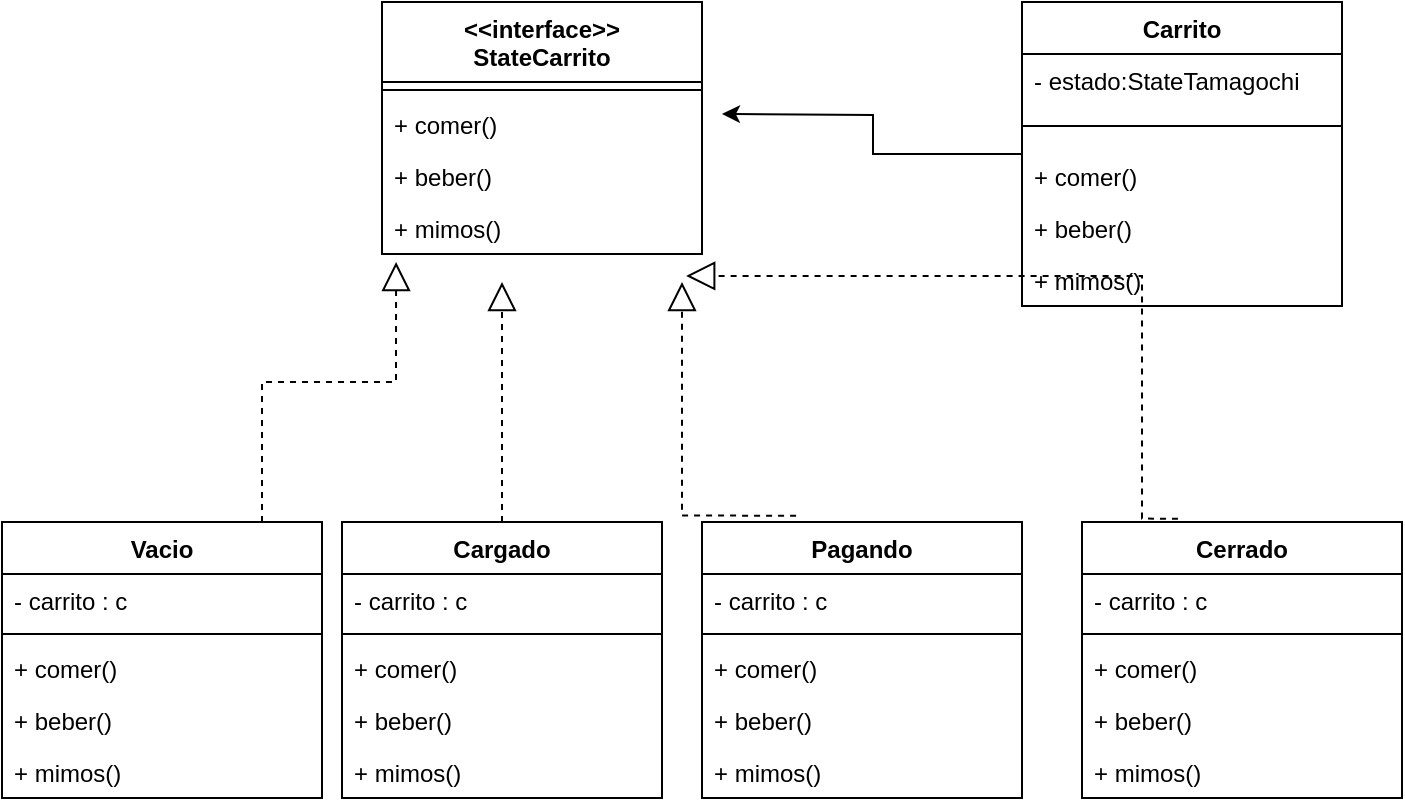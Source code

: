 <mxfile version="15.4.0" type="device"><diagram id="ljictKh2UbN1OqXgFyHc" name="Página-1"><mxGraphModel dx="637" dy="510" grid="1" gridSize="10" guides="1" tooltips="1" connect="1" arrows="1" fold="1" page="1" pageScale="1" pageWidth="827" pageHeight="1169" math="0" shadow="0"><root><mxCell id="0"/><mxCell id="1" parent="0"/><mxCell id="xJSvXbe6YUr9Q3zOm08N-1" value="Vacio" style="swimlane;fontStyle=1;align=center;verticalAlign=top;childLayout=stackLayout;horizontal=1;startSize=26;horizontalStack=0;resizeParent=1;resizeParentMax=0;resizeLast=0;collapsible=1;marginBottom=0;" vertex="1" parent="1"><mxGeometry x="20" y="260" width="160" height="138" as="geometry"/></mxCell><mxCell id="xJSvXbe6YUr9Q3zOm08N-2" value="- carrito : c" style="text;strokeColor=none;fillColor=none;align=left;verticalAlign=top;spacingLeft=4;spacingRight=4;overflow=hidden;rotatable=0;points=[[0,0.5],[1,0.5]];portConstraint=eastwest;" vertex="1" parent="xJSvXbe6YUr9Q3zOm08N-1"><mxGeometry y="26" width="160" height="26" as="geometry"/></mxCell><mxCell id="xJSvXbe6YUr9Q3zOm08N-3" value="" style="line;strokeWidth=1;fillColor=none;align=left;verticalAlign=middle;spacingTop=-1;spacingLeft=3;spacingRight=3;rotatable=0;labelPosition=right;points=[];portConstraint=eastwest;" vertex="1" parent="xJSvXbe6YUr9Q3zOm08N-1"><mxGeometry y="52" width="160" height="8" as="geometry"/></mxCell><mxCell id="xJSvXbe6YUr9Q3zOm08N-29" value="+ comer()" style="text;strokeColor=none;fillColor=none;align=left;verticalAlign=top;spacingLeft=4;spacingRight=4;overflow=hidden;rotatable=0;points=[[0,0.5],[1,0.5]];portConstraint=eastwest;" vertex="1" parent="xJSvXbe6YUr9Q3zOm08N-1"><mxGeometry y="60" width="160" height="26" as="geometry"/></mxCell><mxCell id="xJSvXbe6YUr9Q3zOm08N-30" value="+ beber()" style="text;strokeColor=none;fillColor=none;align=left;verticalAlign=top;spacingLeft=4;spacingRight=4;overflow=hidden;rotatable=0;points=[[0,0.5],[1,0.5]];portConstraint=eastwest;" vertex="1" parent="xJSvXbe6YUr9Q3zOm08N-1"><mxGeometry y="86" width="160" height="26" as="geometry"/></mxCell><mxCell id="xJSvXbe6YUr9Q3zOm08N-31" value="+ mimos()" style="text;strokeColor=none;fillColor=none;align=left;verticalAlign=top;spacingLeft=4;spacingRight=4;overflow=hidden;rotatable=0;points=[[0,0.5],[1,0.5]];portConstraint=eastwest;" vertex="1" parent="xJSvXbe6YUr9Q3zOm08N-1"><mxGeometry y="112" width="160" height="26" as="geometry"/></mxCell><mxCell id="xJSvXbe6YUr9Q3zOm08N-5" value="&lt;&lt;interface&gt;&gt;&#10;StateCarrito" style="swimlane;fontStyle=1;align=center;verticalAlign=top;childLayout=stackLayout;horizontal=1;startSize=40;horizontalStack=0;resizeParent=1;resizeParentMax=0;resizeLast=0;collapsible=1;marginBottom=0;" vertex="1" parent="1"><mxGeometry x="210" width="160" height="126" as="geometry"/></mxCell><mxCell id="xJSvXbe6YUr9Q3zOm08N-7" value="" style="line;strokeWidth=1;fillColor=none;align=left;verticalAlign=middle;spacingTop=-1;spacingLeft=3;spacingRight=3;rotatable=0;labelPosition=right;points=[];portConstraint=eastwest;" vertex="1" parent="xJSvXbe6YUr9Q3zOm08N-5"><mxGeometry y="40" width="160" height="8" as="geometry"/></mxCell><mxCell id="xJSvXbe6YUr9Q3zOm08N-8" value="+ comer()" style="text;strokeColor=none;fillColor=none;align=left;verticalAlign=top;spacingLeft=4;spacingRight=4;overflow=hidden;rotatable=0;points=[[0,0.5],[1,0.5]];portConstraint=eastwest;" vertex="1" parent="xJSvXbe6YUr9Q3zOm08N-5"><mxGeometry y="48" width="160" height="26" as="geometry"/></mxCell><mxCell id="xJSvXbe6YUr9Q3zOm08N-9" value="+ beber()" style="text;strokeColor=none;fillColor=none;align=left;verticalAlign=top;spacingLeft=4;spacingRight=4;overflow=hidden;rotatable=0;points=[[0,0.5],[1,0.5]];portConstraint=eastwest;" vertex="1" parent="xJSvXbe6YUr9Q3zOm08N-5"><mxGeometry y="74" width="160" height="26" as="geometry"/></mxCell><mxCell id="xJSvXbe6YUr9Q3zOm08N-10" value="+ mimos()" style="text;strokeColor=none;fillColor=none;align=left;verticalAlign=top;spacingLeft=4;spacingRight=4;overflow=hidden;rotatable=0;points=[[0,0.5],[1,0.5]];portConstraint=eastwest;" vertex="1" parent="xJSvXbe6YUr9Q3zOm08N-5"><mxGeometry y="100" width="160" height="26" as="geometry"/></mxCell><mxCell id="xJSvXbe6YUr9Q3zOm08N-11" value="Cargado" style="swimlane;fontStyle=1;align=center;verticalAlign=top;childLayout=stackLayout;horizontal=1;startSize=26;horizontalStack=0;resizeParent=1;resizeParentMax=0;resizeLast=0;collapsible=1;marginBottom=0;" vertex="1" parent="1"><mxGeometry x="190" y="260" width="160" height="138" as="geometry"/></mxCell><mxCell id="xJSvXbe6YUr9Q3zOm08N-52" value="- carrito : c" style="text;strokeColor=none;fillColor=none;align=left;verticalAlign=top;spacingLeft=4;spacingRight=4;overflow=hidden;rotatable=0;points=[[0,0.5],[1,0.5]];portConstraint=eastwest;" vertex="1" parent="xJSvXbe6YUr9Q3zOm08N-11"><mxGeometry y="26" width="160" height="26" as="geometry"/></mxCell><mxCell id="xJSvXbe6YUr9Q3zOm08N-13" value="" style="line;strokeWidth=1;fillColor=none;align=left;verticalAlign=middle;spacingTop=-1;spacingLeft=3;spacingRight=3;rotatable=0;labelPosition=right;points=[];portConstraint=eastwest;" vertex="1" parent="xJSvXbe6YUr9Q3zOm08N-11"><mxGeometry y="52" width="160" height="8" as="geometry"/></mxCell><mxCell id="xJSvXbe6YUr9Q3zOm08N-32" value="+ comer()" style="text;strokeColor=none;fillColor=none;align=left;verticalAlign=top;spacingLeft=4;spacingRight=4;overflow=hidden;rotatable=0;points=[[0,0.5],[1,0.5]];portConstraint=eastwest;" vertex="1" parent="xJSvXbe6YUr9Q3zOm08N-11"><mxGeometry y="60" width="160" height="26" as="geometry"/></mxCell><mxCell id="xJSvXbe6YUr9Q3zOm08N-33" value="+ beber()" style="text;strokeColor=none;fillColor=none;align=left;verticalAlign=top;spacingLeft=4;spacingRight=4;overflow=hidden;rotatable=0;points=[[0,0.5],[1,0.5]];portConstraint=eastwest;" vertex="1" parent="xJSvXbe6YUr9Q3zOm08N-11"><mxGeometry y="86" width="160" height="26" as="geometry"/></mxCell><mxCell id="xJSvXbe6YUr9Q3zOm08N-34" value="+ mimos()" style="text;strokeColor=none;fillColor=none;align=left;verticalAlign=top;spacingLeft=4;spacingRight=4;overflow=hidden;rotatable=0;points=[[0,0.5],[1,0.5]];portConstraint=eastwest;" vertex="1" parent="xJSvXbe6YUr9Q3zOm08N-11"><mxGeometry y="112" width="160" height="26" as="geometry"/></mxCell><mxCell id="xJSvXbe6YUr9Q3zOm08N-15" value="Pagando" style="swimlane;fontStyle=1;align=center;verticalAlign=top;childLayout=stackLayout;horizontal=1;startSize=26;horizontalStack=0;resizeParent=1;resizeParentMax=0;resizeLast=0;collapsible=1;marginBottom=0;" vertex="1" parent="1"><mxGeometry x="370" y="260" width="160" height="138" as="geometry"/></mxCell><mxCell id="xJSvXbe6YUr9Q3zOm08N-53" value="- carrito : c" style="text;strokeColor=none;fillColor=none;align=left;verticalAlign=top;spacingLeft=4;spacingRight=4;overflow=hidden;rotatable=0;points=[[0,0.5],[1,0.5]];portConstraint=eastwest;" vertex="1" parent="xJSvXbe6YUr9Q3zOm08N-15"><mxGeometry y="26" width="160" height="26" as="geometry"/></mxCell><mxCell id="xJSvXbe6YUr9Q3zOm08N-17" value="" style="line;strokeWidth=1;fillColor=none;align=left;verticalAlign=middle;spacingTop=-1;spacingLeft=3;spacingRight=3;rotatable=0;labelPosition=right;points=[];portConstraint=eastwest;" vertex="1" parent="xJSvXbe6YUr9Q3zOm08N-15"><mxGeometry y="52" width="160" height="8" as="geometry"/></mxCell><mxCell id="xJSvXbe6YUr9Q3zOm08N-35" value="+ comer()" style="text;strokeColor=none;fillColor=none;align=left;verticalAlign=top;spacingLeft=4;spacingRight=4;overflow=hidden;rotatable=0;points=[[0,0.5],[1,0.5]];portConstraint=eastwest;" vertex="1" parent="xJSvXbe6YUr9Q3zOm08N-15"><mxGeometry y="60" width="160" height="26" as="geometry"/></mxCell><mxCell id="xJSvXbe6YUr9Q3zOm08N-36" value="+ beber()" style="text;strokeColor=none;fillColor=none;align=left;verticalAlign=top;spacingLeft=4;spacingRight=4;overflow=hidden;rotatable=0;points=[[0,0.5],[1,0.5]];portConstraint=eastwest;" vertex="1" parent="xJSvXbe6YUr9Q3zOm08N-15"><mxGeometry y="86" width="160" height="26" as="geometry"/></mxCell><mxCell id="xJSvXbe6YUr9Q3zOm08N-37" value="+ mimos()" style="text;strokeColor=none;fillColor=none;align=left;verticalAlign=top;spacingLeft=4;spacingRight=4;overflow=hidden;rotatable=0;points=[[0,0.5],[1,0.5]];portConstraint=eastwest;" vertex="1" parent="xJSvXbe6YUr9Q3zOm08N-15"><mxGeometry y="112" width="160" height="26" as="geometry"/></mxCell><mxCell id="xJSvXbe6YUr9Q3zOm08N-19" value="Cerrado" style="swimlane;fontStyle=1;align=center;verticalAlign=top;childLayout=stackLayout;horizontal=1;startSize=26;horizontalStack=0;resizeParent=1;resizeParentMax=0;resizeLast=0;collapsible=1;marginBottom=0;" vertex="1" parent="1"><mxGeometry x="560" y="260" width="160" height="138" as="geometry"/></mxCell><mxCell id="xJSvXbe6YUr9Q3zOm08N-54" value="- carrito : c" style="text;strokeColor=none;fillColor=none;align=left;verticalAlign=top;spacingLeft=4;spacingRight=4;overflow=hidden;rotatable=0;points=[[0,0.5],[1,0.5]];portConstraint=eastwest;" vertex="1" parent="xJSvXbe6YUr9Q3zOm08N-19"><mxGeometry y="26" width="160" height="26" as="geometry"/></mxCell><mxCell id="xJSvXbe6YUr9Q3zOm08N-21" value="" style="line;strokeWidth=1;fillColor=none;align=left;verticalAlign=middle;spacingTop=-1;spacingLeft=3;spacingRight=3;rotatable=0;labelPosition=right;points=[];portConstraint=eastwest;" vertex="1" parent="xJSvXbe6YUr9Q3zOm08N-19"><mxGeometry y="52" width="160" height="8" as="geometry"/></mxCell><mxCell id="xJSvXbe6YUr9Q3zOm08N-38" value="+ comer()" style="text;strokeColor=none;fillColor=none;align=left;verticalAlign=top;spacingLeft=4;spacingRight=4;overflow=hidden;rotatable=0;points=[[0,0.5],[1,0.5]];portConstraint=eastwest;" vertex="1" parent="xJSvXbe6YUr9Q3zOm08N-19"><mxGeometry y="60" width="160" height="26" as="geometry"/></mxCell><mxCell id="xJSvXbe6YUr9Q3zOm08N-39" value="+ beber()" style="text;strokeColor=none;fillColor=none;align=left;verticalAlign=top;spacingLeft=4;spacingRight=4;overflow=hidden;rotatable=0;points=[[0,0.5],[1,0.5]];portConstraint=eastwest;" vertex="1" parent="xJSvXbe6YUr9Q3zOm08N-19"><mxGeometry y="86" width="160" height="26" as="geometry"/></mxCell><mxCell id="xJSvXbe6YUr9Q3zOm08N-40" value="+ mimos()" style="text;strokeColor=none;fillColor=none;align=left;verticalAlign=top;spacingLeft=4;spacingRight=4;overflow=hidden;rotatable=0;points=[[0,0.5],[1,0.5]];portConstraint=eastwest;" vertex="1" parent="xJSvXbe6YUr9Q3zOm08N-19"><mxGeometry y="112" width="160" height="26" as="geometry"/></mxCell><mxCell id="xJSvXbe6YUr9Q3zOm08N-23" value="" style="endArrow=block;dashed=1;endFill=0;endSize=12;html=1;rounded=0;edgeStyle=orthogonalEdgeStyle;exitX=0.294;exitY=-0.023;exitDx=0;exitDy=0;exitPerimeter=0;" edge="1" parent="1" source="xJSvXbe6YUr9Q3zOm08N-15"><mxGeometry width="160" relative="1" as="geometry"><mxPoint x="-10" y="260" as="sourcePoint"/><mxPoint x="360" y="140" as="targetPoint"/><Array as="points"><mxPoint x="360" y="257"/></Array></mxGeometry></mxCell><mxCell id="xJSvXbe6YUr9Q3zOm08N-25" value="" style="endArrow=block;dashed=1;endFill=0;endSize=12;html=1;rounded=0;edgeStyle=orthogonalEdgeStyle;" edge="1" parent="1" source="xJSvXbe6YUr9Q3zOm08N-11"><mxGeometry width="160" relative="1" as="geometry"><mxPoint x="-10" y="260" as="sourcePoint"/><mxPoint x="270" y="140" as="targetPoint"/></mxGeometry></mxCell><mxCell id="xJSvXbe6YUr9Q3zOm08N-26" value="" style="endArrow=block;dashed=1;endFill=0;endSize=12;html=1;rounded=0;edgeStyle=orthogonalEdgeStyle;entryX=0.044;entryY=1.154;entryDx=0;entryDy=0;entryPerimeter=0;" edge="1" parent="1" source="xJSvXbe6YUr9Q3zOm08N-1" target="xJSvXbe6YUr9Q3zOm08N-10"><mxGeometry width="160" relative="1" as="geometry"><mxPoint x="-10" y="260" as="sourcePoint"/><mxPoint x="150" y="260" as="targetPoint"/><Array as="points"><mxPoint x="150" y="190"/><mxPoint x="217" y="190"/></Array></mxGeometry></mxCell><mxCell id="xJSvXbe6YUr9Q3zOm08N-28" value="" style="endArrow=block;dashed=1;endFill=0;endSize=12;html=1;rounded=0;edgeStyle=orthogonalEdgeStyle;exitX=0.3;exitY=-0.012;exitDx=0;exitDy=0;exitPerimeter=0;entryX=0.888;entryY=1.038;entryDx=0;entryDy=0;entryPerimeter=0;" edge="1" parent="1" source="xJSvXbe6YUr9Q3zOm08N-19"><mxGeometry width="160" relative="1" as="geometry"><mxPoint x="417.04" y="228.022" as="sourcePoint"/><mxPoint x="362.08" y="136.988" as="targetPoint"/><Array as="points"><mxPoint x="590" y="258"/><mxPoint x="590" y="137"/></Array></mxGeometry></mxCell><mxCell id="xJSvXbe6YUr9Q3zOm08N-47" style="edgeStyle=orthogonalEdgeStyle;rounded=0;orthogonalLoop=1;jettySize=auto;html=1;" edge="1" parent="1" source="xJSvXbe6YUr9Q3zOm08N-41"><mxGeometry relative="1" as="geometry"><mxPoint x="380" y="56" as="targetPoint"/></mxGeometry></mxCell><mxCell id="xJSvXbe6YUr9Q3zOm08N-41" value="Carrito" style="swimlane;fontStyle=1;align=center;verticalAlign=top;childLayout=stackLayout;horizontal=1;startSize=26;horizontalStack=0;resizeParent=1;resizeParentMax=0;resizeLast=0;collapsible=1;marginBottom=0;" vertex="1" parent="1"><mxGeometry x="530" width="160" height="152" as="geometry"/></mxCell><mxCell id="xJSvXbe6YUr9Q3zOm08N-51" value="- estado:StateTamagochi" style="text;strokeColor=none;fillColor=none;align=left;verticalAlign=top;spacingLeft=4;spacingRight=4;overflow=hidden;rotatable=0;points=[[0,0.5],[1,0.5]];portConstraint=eastwest;" vertex="1" parent="xJSvXbe6YUr9Q3zOm08N-41"><mxGeometry y="26" width="160" height="24" as="geometry"/></mxCell><mxCell id="xJSvXbe6YUr9Q3zOm08N-43" value="" style="line;strokeWidth=1;fillColor=none;align=left;verticalAlign=middle;spacingTop=-1;spacingLeft=3;spacingRight=3;rotatable=0;labelPosition=right;points=[];portConstraint=eastwest;" vertex="1" parent="xJSvXbe6YUr9Q3zOm08N-41"><mxGeometry y="50" width="160" height="24" as="geometry"/></mxCell><mxCell id="xJSvXbe6YUr9Q3zOm08N-44" value="+ comer()" style="text;strokeColor=none;fillColor=none;align=left;verticalAlign=top;spacingLeft=4;spacingRight=4;overflow=hidden;rotatable=0;points=[[0,0.5],[1,0.5]];portConstraint=eastwest;" vertex="1" parent="xJSvXbe6YUr9Q3zOm08N-41"><mxGeometry y="74" width="160" height="26" as="geometry"/></mxCell><mxCell id="xJSvXbe6YUr9Q3zOm08N-45" value="+ beber()" style="text;strokeColor=none;fillColor=none;align=left;verticalAlign=top;spacingLeft=4;spacingRight=4;overflow=hidden;rotatable=0;points=[[0,0.5],[1,0.5]];portConstraint=eastwest;" vertex="1" parent="xJSvXbe6YUr9Q3zOm08N-41"><mxGeometry y="100" width="160" height="26" as="geometry"/></mxCell><mxCell id="xJSvXbe6YUr9Q3zOm08N-46" value="+ mimos()" style="text;strokeColor=none;fillColor=none;align=left;verticalAlign=top;spacingLeft=4;spacingRight=4;overflow=hidden;rotatable=0;points=[[0,0.5],[1,0.5]];portConstraint=eastwest;" vertex="1" parent="xJSvXbe6YUr9Q3zOm08N-41"><mxGeometry y="126" width="160" height="26" as="geometry"/></mxCell></root></mxGraphModel></diagram></mxfile>